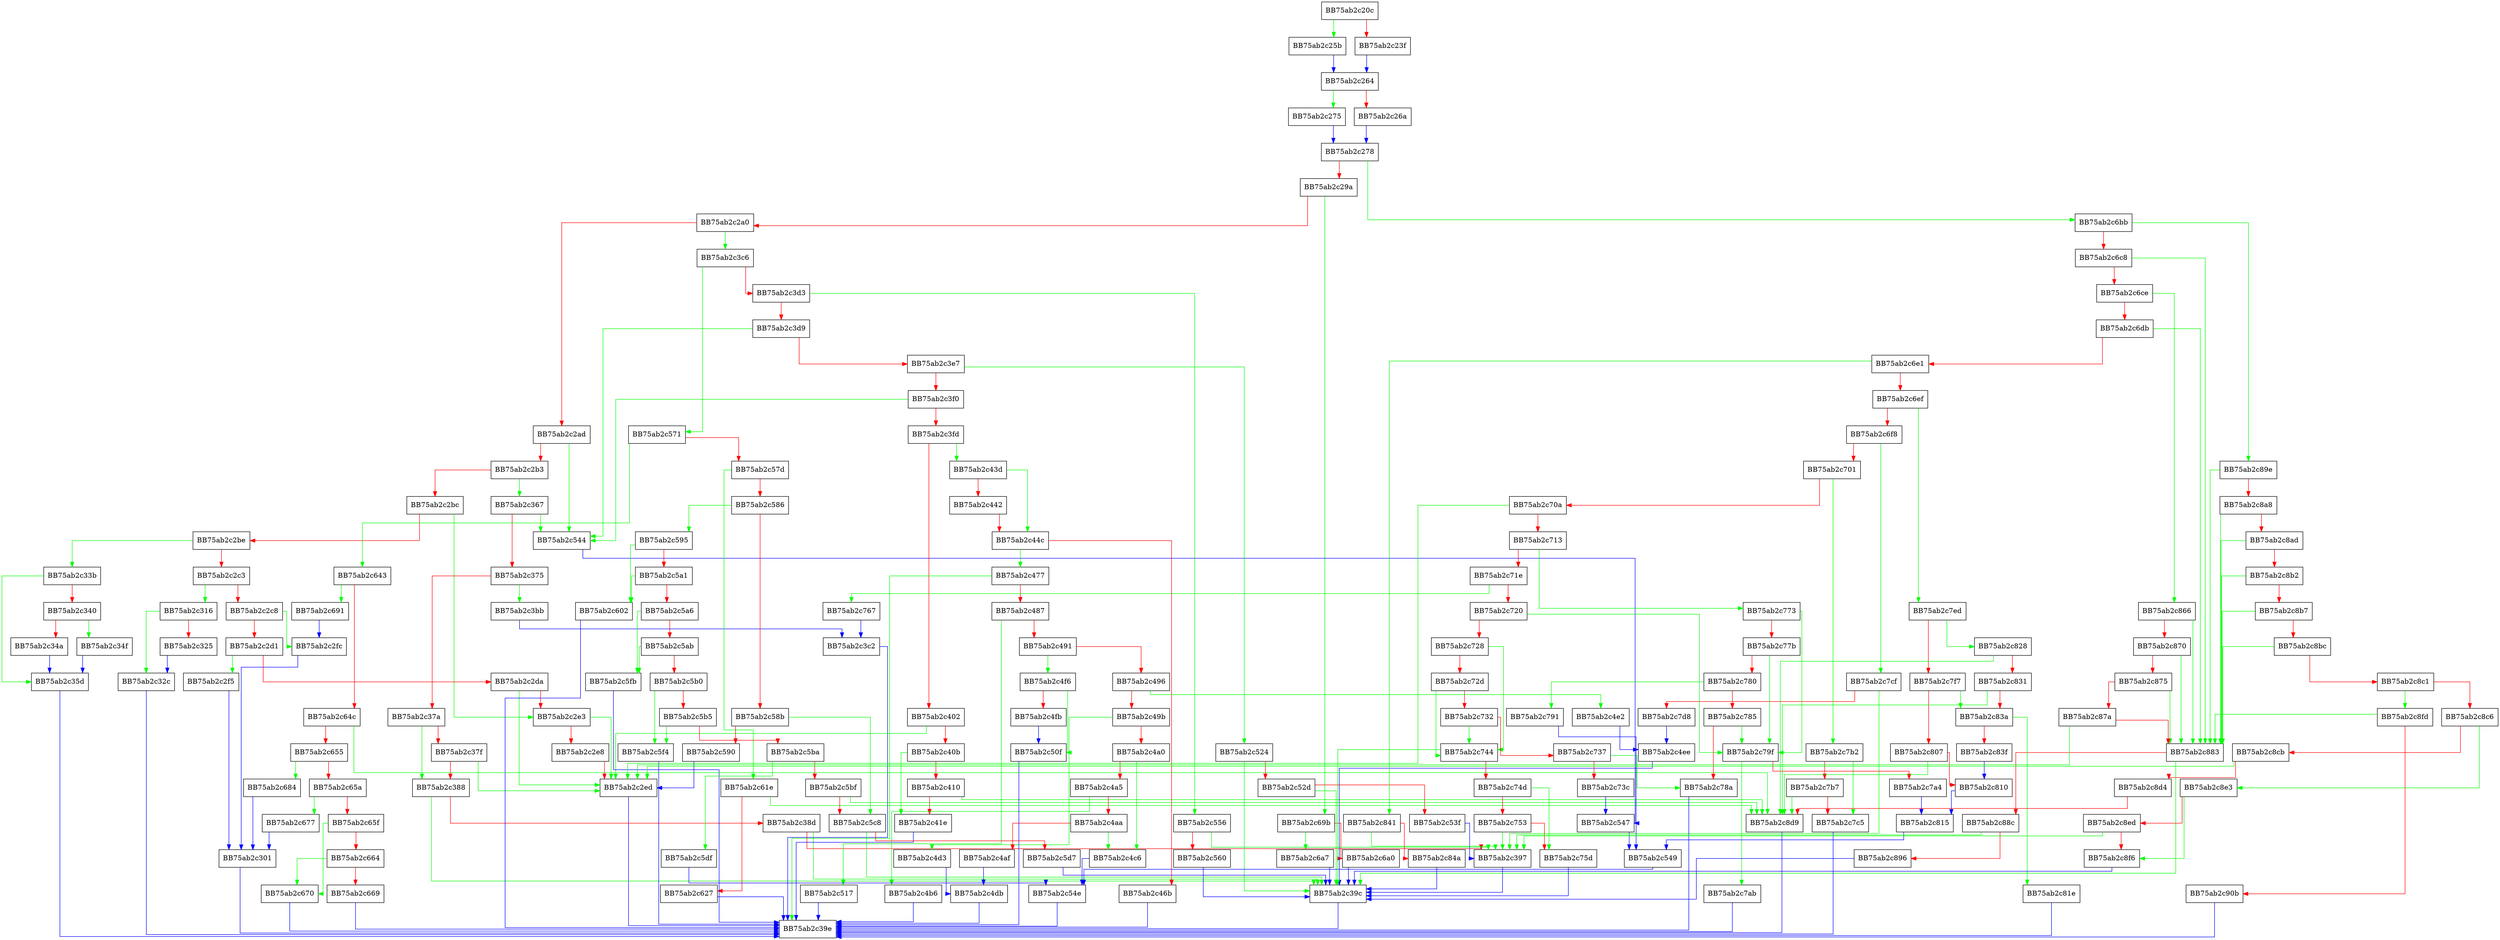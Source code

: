digraph get_x86_category8 {
  node [shape="box"];
  graph [splines=ortho];
  BB75ab2c20c -> BB75ab2c25b [color="green"];
  BB75ab2c20c -> BB75ab2c23f [color="red"];
  BB75ab2c23f -> BB75ab2c264 [color="blue"];
  BB75ab2c25b -> BB75ab2c264 [color="blue"];
  BB75ab2c264 -> BB75ab2c275 [color="green"];
  BB75ab2c264 -> BB75ab2c26a [color="red"];
  BB75ab2c26a -> BB75ab2c278 [color="blue"];
  BB75ab2c275 -> BB75ab2c278 [color="blue"];
  BB75ab2c278 -> BB75ab2c6bb [color="green"];
  BB75ab2c278 -> BB75ab2c29a [color="red"];
  BB75ab2c29a -> BB75ab2c69b [color="green"];
  BB75ab2c29a -> BB75ab2c2a0 [color="red"];
  BB75ab2c2a0 -> BB75ab2c3c6 [color="green"];
  BB75ab2c2a0 -> BB75ab2c2ad [color="red"];
  BB75ab2c2ad -> BB75ab2c544 [color="green"];
  BB75ab2c2ad -> BB75ab2c2b3 [color="red"];
  BB75ab2c2b3 -> BB75ab2c367 [color="green"];
  BB75ab2c2b3 -> BB75ab2c2bc [color="red"];
  BB75ab2c2bc -> BB75ab2c2e3 [color="green"];
  BB75ab2c2bc -> BB75ab2c2be [color="red"];
  BB75ab2c2be -> BB75ab2c33b [color="green"];
  BB75ab2c2be -> BB75ab2c2c3 [color="red"];
  BB75ab2c2c3 -> BB75ab2c316 [color="green"];
  BB75ab2c2c3 -> BB75ab2c2c8 [color="red"];
  BB75ab2c2c8 -> BB75ab2c2fc [color="green"];
  BB75ab2c2c8 -> BB75ab2c2d1 [color="red"];
  BB75ab2c2d1 -> BB75ab2c2f5 [color="green"];
  BB75ab2c2d1 -> BB75ab2c2da [color="red"];
  BB75ab2c2da -> BB75ab2c2ed [color="green"];
  BB75ab2c2da -> BB75ab2c2e3 [color="red"];
  BB75ab2c2e3 -> BB75ab2c2ed [color="green"];
  BB75ab2c2e3 -> BB75ab2c2e8 [color="red"];
  BB75ab2c2e8 -> BB75ab2c2ed [color="red"];
  BB75ab2c2ed -> BB75ab2c39e [color="blue"];
  BB75ab2c2f5 -> BB75ab2c301 [color="blue"];
  BB75ab2c2fc -> BB75ab2c301 [color="blue"];
  BB75ab2c301 -> BB75ab2c39e [color="blue"];
  BB75ab2c316 -> BB75ab2c32c [color="green"];
  BB75ab2c316 -> BB75ab2c325 [color="red"];
  BB75ab2c325 -> BB75ab2c32c [color="blue"];
  BB75ab2c32c -> BB75ab2c39e [color="blue"];
  BB75ab2c33b -> BB75ab2c35d [color="green"];
  BB75ab2c33b -> BB75ab2c340 [color="red"];
  BB75ab2c340 -> BB75ab2c34f [color="green"];
  BB75ab2c340 -> BB75ab2c34a [color="red"];
  BB75ab2c34a -> BB75ab2c35d [color="blue"];
  BB75ab2c34f -> BB75ab2c35d [color="blue"];
  BB75ab2c35d -> BB75ab2c39e [color="blue"];
  BB75ab2c367 -> BB75ab2c544 [color="green"];
  BB75ab2c367 -> BB75ab2c375 [color="red"];
  BB75ab2c375 -> BB75ab2c3bb [color="green"];
  BB75ab2c375 -> BB75ab2c37a [color="red"];
  BB75ab2c37a -> BB75ab2c388 [color="green"];
  BB75ab2c37a -> BB75ab2c37f [color="red"];
  BB75ab2c37f -> BB75ab2c2ed [color="green"];
  BB75ab2c37f -> BB75ab2c388 [color="red"];
  BB75ab2c388 -> BB75ab2c39c [color="green"];
  BB75ab2c388 -> BB75ab2c38d [color="red"];
  BB75ab2c38d -> BB75ab2c39c [color="green"];
  BB75ab2c38d -> BB75ab2c397 [color="red"];
  BB75ab2c397 -> BB75ab2c39c [color="blue"];
  BB75ab2c39c -> BB75ab2c39e [color="blue"];
  BB75ab2c3bb -> BB75ab2c3c2 [color="blue"];
  BB75ab2c3c2 -> BB75ab2c39e [color="blue"];
  BB75ab2c3c6 -> BB75ab2c571 [color="green"];
  BB75ab2c3c6 -> BB75ab2c3d3 [color="red"];
  BB75ab2c3d3 -> BB75ab2c556 [color="green"];
  BB75ab2c3d3 -> BB75ab2c3d9 [color="red"];
  BB75ab2c3d9 -> BB75ab2c544 [color="green"];
  BB75ab2c3d9 -> BB75ab2c3e7 [color="red"];
  BB75ab2c3e7 -> BB75ab2c524 [color="green"];
  BB75ab2c3e7 -> BB75ab2c3f0 [color="red"];
  BB75ab2c3f0 -> BB75ab2c544 [color="green"];
  BB75ab2c3f0 -> BB75ab2c3fd [color="red"];
  BB75ab2c3fd -> BB75ab2c43d [color="green"];
  BB75ab2c3fd -> BB75ab2c402 [color="red"];
  BB75ab2c402 -> BB75ab2c2ed [color="green"];
  BB75ab2c402 -> BB75ab2c40b [color="red"];
  BB75ab2c40b -> BB75ab2c41e [color="green"];
  BB75ab2c40b -> BB75ab2c410 [color="red"];
  BB75ab2c410 -> BB75ab2c8d9 [color="green"];
  BB75ab2c410 -> BB75ab2c41e [color="red"];
  BB75ab2c41e -> BB75ab2c39e [color="blue"];
  BB75ab2c43d -> BB75ab2c44c [color="green"];
  BB75ab2c43d -> BB75ab2c442 [color="red"];
  BB75ab2c442 -> BB75ab2c44c [color="red"];
  BB75ab2c44c -> BB75ab2c477 [color="green"];
  BB75ab2c44c -> BB75ab2c46b [color="red"];
  BB75ab2c46b -> BB75ab2c39e [color="blue"];
  BB75ab2c477 -> BB75ab2c39e [color="green"];
  BB75ab2c477 -> BB75ab2c487 [color="red"];
  BB75ab2c487 -> BB75ab2c517 [color="green"];
  BB75ab2c487 -> BB75ab2c491 [color="red"];
  BB75ab2c491 -> BB75ab2c4f6 [color="green"];
  BB75ab2c491 -> BB75ab2c496 [color="red"];
  BB75ab2c496 -> BB75ab2c4e2 [color="green"];
  BB75ab2c496 -> BB75ab2c49b [color="red"];
  BB75ab2c49b -> BB75ab2c4d3 [color="green"];
  BB75ab2c49b -> BB75ab2c4a0 [color="red"];
  BB75ab2c4a0 -> BB75ab2c4c6 [color="green"];
  BB75ab2c4a0 -> BB75ab2c4a5 [color="red"];
  BB75ab2c4a5 -> BB75ab2c4b6 [color="green"];
  BB75ab2c4a5 -> BB75ab2c4aa [color="red"];
  BB75ab2c4aa -> BB75ab2c4c6 [color="green"];
  BB75ab2c4aa -> BB75ab2c4af [color="red"];
  BB75ab2c4af -> BB75ab2c4db [color="blue"];
  BB75ab2c4b6 -> BB75ab2c39e [color="blue"];
  BB75ab2c4c6 -> BB75ab2c54e [color="blue"];
  BB75ab2c4d3 -> BB75ab2c4db [color="blue"];
  BB75ab2c4db -> BB75ab2c39e [color="blue"];
  BB75ab2c4e2 -> BB75ab2c4ee [color="blue"];
  BB75ab2c4ee -> BB75ab2c39c [color="blue"];
  BB75ab2c4f6 -> BB75ab2c50f [color="green"];
  BB75ab2c4f6 -> BB75ab2c4fb [color="red"];
  BB75ab2c4fb -> BB75ab2c50f [color="blue"];
  BB75ab2c50f -> BB75ab2c39e [color="blue"];
  BB75ab2c517 -> BB75ab2c39e [color="blue"];
  BB75ab2c524 -> BB75ab2c39c [color="green"];
  BB75ab2c524 -> BB75ab2c52d [color="red"];
  BB75ab2c52d -> BB75ab2c39c [color="green"];
  BB75ab2c52d -> BB75ab2c53f [color="red"];
  BB75ab2c53f -> BB75ab2c397 [color="blue"];
  BB75ab2c544 -> BB75ab2c547 [color="blue"];
  BB75ab2c547 -> BB75ab2c549 [color="blue"];
  BB75ab2c549 -> BB75ab2c54e [color="blue"];
  BB75ab2c54e -> BB75ab2c39e [color="blue"];
  BB75ab2c556 -> BB75ab2c397 [color="green"];
  BB75ab2c556 -> BB75ab2c560 [color="red"];
  BB75ab2c560 -> BB75ab2c39c [color="blue"];
  BB75ab2c571 -> BB75ab2c643 [color="green"];
  BB75ab2c571 -> BB75ab2c57d [color="red"];
  BB75ab2c57d -> BB75ab2c61e [color="green"];
  BB75ab2c57d -> BB75ab2c586 [color="red"];
  BB75ab2c586 -> BB75ab2c595 [color="green"];
  BB75ab2c586 -> BB75ab2c58b [color="red"];
  BB75ab2c58b -> BB75ab2c5c8 [color="green"];
  BB75ab2c58b -> BB75ab2c590 [color="red"];
  BB75ab2c590 -> BB75ab2c2ed [color="blue"];
  BB75ab2c595 -> BB75ab2c602 [color="green"];
  BB75ab2c595 -> BB75ab2c5a1 [color="red"];
  BB75ab2c5a1 -> BB75ab2c602 [color="green"];
  BB75ab2c5a1 -> BB75ab2c5a6 [color="red"];
  BB75ab2c5a6 -> BB75ab2c5fb [color="green"];
  BB75ab2c5a6 -> BB75ab2c5ab [color="red"];
  BB75ab2c5ab -> BB75ab2c5fb [color="green"];
  BB75ab2c5ab -> BB75ab2c5b0 [color="red"];
  BB75ab2c5b0 -> BB75ab2c5f4 [color="green"];
  BB75ab2c5b0 -> BB75ab2c5b5 [color="red"];
  BB75ab2c5b5 -> BB75ab2c5f4 [color="green"];
  BB75ab2c5b5 -> BB75ab2c5ba [color="red"];
  BB75ab2c5ba -> BB75ab2c5df [color="green"];
  BB75ab2c5ba -> BB75ab2c5bf [color="red"];
  BB75ab2c5bf -> BB75ab2c8d9 [color="green"];
  BB75ab2c5bf -> BB75ab2c5c8 [color="red"];
  BB75ab2c5c8 -> BB75ab2c39c [color="green"];
  BB75ab2c5c8 -> BB75ab2c5d7 [color="red"];
  BB75ab2c5d7 -> BB75ab2c39c [color="blue"];
  BB75ab2c5df -> BB75ab2c54e [color="blue"];
  BB75ab2c5f4 -> BB75ab2c39e [color="blue"];
  BB75ab2c5fb -> BB75ab2c39e [color="blue"];
  BB75ab2c602 -> BB75ab2c39e [color="blue"];
  BB75ab2c61e -> BB75ab2c8d9 [color="green"];
  BB75ab2c61e -> BB75ab2c627 [color="red"];
  BB75ab2c627 -> BB75ab2c39e [color="blue"];
  BB75ab2c643 -> BB75ab2c691 [color="green"];
  BB75ab2c643 -> BB75ab2c64c [color="red"];
  BB75ab2c64c -> BB75ab2c8d9 [color="green"];
  BB75ab2c64c -> BB75ab2c655 [color="red"];
  BB75ab2c655 -> BB75ab2c684 [color="green"];
  BB75ab2c655 -> BB75ab2c65a [color="red"];
  BB75ab2c65a -> BB75ab2c677 [color="green"];
  BB75ab2c65a -> BB75ab2c65f [color="red"];
  BB75ab2c65f -> BB75ab2c670 [color="green"];
  BB75ab2c65f -> BB75ab2c664 [color="red"];
  BB75ab2c664 -> BB75ab2c670 [color="green"];
  BB75ab2c664 -> BB75ab2c669 [color="red"];
  BB75ab2c669 -> BB75ab2c39e [color="blue"];
  BB75ab2c670 -> BB75ab2c39e [color="blue"];
  BB75ab2c677 -> BB75ab2c301 [color="blue"];
  BB75ab2c684 -> BB75ab2c301 [color="blue"];
  BB75ab2c691 -> BB75ab2c2fc [color="blue"];
  BB75ab2c69b -> BB75ab2c6a7 [color="green"];
  BB75ab2c69b -> BB75ab2c6a0 [color="red"];
  BB75ab2c6a0 -> BB75ab2c39c [color="blue"];
  BB75ab2c6a7 -> BB75ab2c39c [color="blue"];
  BB75ab2c6bb -> BB75ab2c89e [color="green"];
  BB75ab2c6bb -> BB75ab2c6c8 [color="red"];
  BB75ab2c6c8 -> BB75ab2c883 [color="green"];
  BB75ab2c6c8 -> BB75ab2c6ce [color="red"];
  BB75ab2c6ce -> BB75ab2c866 [color="green"];
  BB75ab2c6ce -> BB75ab2c6db [color="red"];
  BB75ab2c6db -> BB75ab2c883 [color="green"];
  BB75ab2c6db -> BB75ab2c6e1 [color="red"];
  BB75ab2c6e1 -> BB75ab2c841 [color="green"];
  BB75ab2c6e1 -> BB75ab2c6ef [color="red"];
  BB75ab2c6ef -> BB75ab2c7ed [color="green"];
  BB75ab2c6ef -> BB75ab2c6f8 [color="red"];
  BB75ab2c6f8 -> BB75ab2c7cf [color="green"];
  BB75ab2c6f8 -> BB75ab2c701 [color="red"];
  BB75ab2c701 -> BB75ab2c7b2 [color="green"];
  BB75ab2c701 -> BB75ab2c70a [color="red"];
  BB75ab2c70a -> BB75ab2c2ed [color="green"];
  BB75ab2c70a -> BB75ab2c713 [color="red"];
  BB75ab2c713 -> BB75ab2c773 [color="green"];
  BB75ab2c713 -> BB75ab2c71e [color="red"];
  BB75ab2c71e -> BB75ab2c767 [color="green"];
  BB75ab2c71e -> BB75ab2c720 [color="red"];
  BB75ab2c720 -> BB75ab2c79f [color="green"];
  BB75ab2c720 -> BB75ab2c728 [color="red"];
  BB75ab2c728 -> BB75ab2c744 [color="green"];
  BB75ab2c728 -> BB75ab2c72d [color="red"];
  BB75ab2c72d -> BB75ab2c744 [color="green"];
  BB75ab2c72d -> BB75ab2c732 [color="red"];
  BB75ab2c732 -> BB75ab2c744 [color="green"];
  BB75ab2c732 -> BB75ab2c737 [color="red"];
  BB75ab2c737 -> BB75ab2c78a [color="green"];
  BB75ab2c737 -> BB75ab2c73c [color="red"];
  BB75ab2c73c -> BB75ab2c547 [color="blue"];
  BB75ab2c744 -> BB75ab2c39c [color="green"];
  BB75ab2c744 -> BB75ab2c74d [color="red"];
  BB75ab2c74d -> BB75ab2c75d [color="green"];
  BB75ab2c74d -> BB75ab2c753 [color="red"];
  BB75ab2c753 -> BB75ab2c397 [color="green"];
  BB75ab2c753 -> BB75ab2c75d [color="red"];
  BB75ab2c75d -> BB75ab2c39c [color="blue"];
  BB75ab2c767 -> BB75ab2c3c2 [color="blue"];
  BB75ab2c773 -> BB75ab2c79f [color="green"];
  BB75ab2c773 -> BB75ab2c77b [color="red"];
  BB75ab2c77b -> BB75ab2c79f [color="green"];
  BB75ab2c77b -> BB75ab2c780 [color="red"];
  BB75ab2c780 -> BB75ab2c791 [color="green"];
  BB75ab2c780 -> BB75ab2c785 [color="red"];
  BB75ab2c785 -> BB75ab2c79f [color="green"];
  BB75ab2c785 -> BB75ab2c78a [color="red"];
  BB75ab2c78a -> BB75ab2c39e [color="blue"];
  BB75ab2c791 -> BB75ab2c549 [color="blue"];
  BB75ab2c79f -> BB75ab2c7ab [color="green"];
  BB75ab2c79f -> BB75ab2c7a4 [color="red"];
  BB75ab2c7a4 -> BB75ab2c815 [color="blue"];
  BB75ab2c7ab -> BB75ab2c39e [color="blue"];
  BB75ab2c7b2 -> BB75ab2c7c5 [color="green"];
  BB75ab2c7b2 -> BB75ab2c7b7 [color="red"];
  BB75ab2c7b7 -> BB75ab2c8d9 [color="green"];
  BB75ab2c7b7 -> BB75ab2c7c5 [color="red"];
  BB75ab2c7c5 -> BB75ab2c39e [color="blue"];
  BB75ab2c7cf -> BB75ab2c397 [color="green"];
  BB75ab2c7cf -> BB75ab2c7d8 [color="red"];
  BB75ab2c7d8 -> BB75ab2c4ee [color="blue"];
  BB75ab2c7ed -> BB75ab2c828 [color="green"];
  BB75ab2c7ed -> BB75ab2c7f7 [color="red"];
  BB75ab2c7f7 -> BB75ab2c83a [color="green"];
  BB75ab2c7f7 -> BB75ab2c807 [color="red"];
  BB75ab2c807 -> BB75ab2c8d9 [color="green"];
  BB75ab2c807 -> BB75ab2c810 [color="red"];
  BB75ab2c810 -> BB75ab2c815 [color="blue"];
  BB75ab2c815 -> BB75ab2c549 [color="blue"];
  BB75ab2c81e -> BB75ab2c39e [color="blue"];
  BB75ab2c828 -> BB75ab2c8d9 [color="green"];
  BB75ab2c828 -> BB75ab2c831 [color="red"];
  BB75ab2c831 -> BB75ab2c8d9 [color="green"];
  BB75ab2c831 -> BB75ab2c83a [color="red"];
  BB75ab2c83a -> BB75ab2c81e [color="green"];
  BB75ab2c83a -> BB75ab2c83f [color="red"];
  BB75ab2c83f -> BB75ab2c810 [color="blue"];
  BB75ab2c841 -> BB75ab2c397 [color="green"];
  BB75ab2c841 -> BB75ab2c84a [color="red"];
  BB75ab2c84a -> BB75ab2c39c [color="blue"];
  BB75ab2c866 -> BB75ab2c883 [color="green"];
  BB75ab2c866 -> BB75ab2c870 [color="red"];
  BB75ab2c870 -> BB75ab2c883 [color="green"];
  BB75ab2c870 -> BB75ab2c875 [color="red"];
  BB75ab2c875 -> BB75ab2c883 [color="green"];
  BB75ab2c875 -> BB75ab2c87a [color="red"];
  BB75ab2c87a -> BB75ab2c2ed [color="green"];
  BB75ab2c87a -> BB75ab2c883 [color="red"];
  BB75ab2c883 -> BB75ab2c39c [color="green"];
  BB75ab2c883 -> BB75ab2c88c [color="red"];
  BB75ab2c88c -> BB75ab2c397 [color="green"];
  BB75ab2c88c -> BB75ab2c896 [color="red"];
  BB75ab2c896 -> BB75ab2c39c [color="blue"];
  BB75ab2c89e -> BB75ab2c883 [color="green"];
  BB75ab2c89e -> BB75ab2c8a8 [color="red"];
  BB75ab2c8a8 -> BB75ab2c883 [color="green"];
  BB75ab2c8a8 -> BB75ab2c8ad [color="red"];
  BB75ab2c8ad -> BB75ab2c883 [color="green"];
  BB75ab2c8ad -> BB75ab2c8b2 [color="red"];
  BB75ab2c8b2 -> BB75ab2c883 [color="green"];
  BB75ab2c8b2 -> BB75ab2c8b7 [color="red"];
  BB75ab2c8b7 -> BB75ab2c883 [color="green"];
  BB75ab2c8b7 -> BB75ab2c8bc [color="red"];
  BB75ab2c8bc -> BB75ab2c883 [color="green"];
  BB75ab2c8bc -> BB75ab2c8c1 [color="red"];
  BB75ab2c8c1 -> BB75ab2c8fd [color="green"];
  BB75ab2c8c1 -> BB75ab2c8c6 [color="red"];
  BB75ab2c8c6 -> BB75ab2c8e3 [color="green"];
  BB75ab2c8c6 -> BB75ab2c8cb [color="red"];
  BB75ab2c8cb -> BB75ab2c2ed [color="green"];
  BB75ab2c8cb -> BB75ab2c8d4 [color="red"];
  BB75ab2c8d4 -> BB75ab2c8d9 [color="red"];
  BB75ab2c8d9 -> BB75ab2c39e [color="blue"];
  BB75ab2c8e3 -> BB75ab2c8f6 [color="green"];
  BB75ab2c8e3 -> BB75ab2c8ed [color="red"];
  BB75ab2c8ed -> BB75ab2c397 [color="green"];
  BB75ab2c8ed -> BB75ab2c8f6 [color="red"];
  BB75ab2c8f6 -> BB75ab2c39c [color="blue"];
  BB75ab2c8fd -> BB75ab2c883 [color="green"];
  BB75ab2c8fd -> BB75ab2c90b [color="red"];
  BB75ab2c90b -> BB75ab2c39e [color="blue"];
}